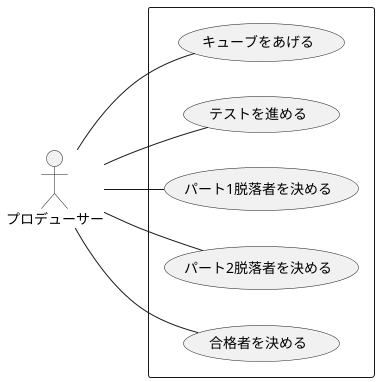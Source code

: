 @startuml NiziProject
actor プロデューサー
left to right direction
rectangle {
    プロデューサー -- (キューブをあげる)
    プロデューサー -- (テストを進める)
    プロデューサー -- (パート1脱落者を決める)
    プロデューサー -- (パート2脱落者を決める)
    プロデューサー -- (合格者を決める)
}
@endumlzu
